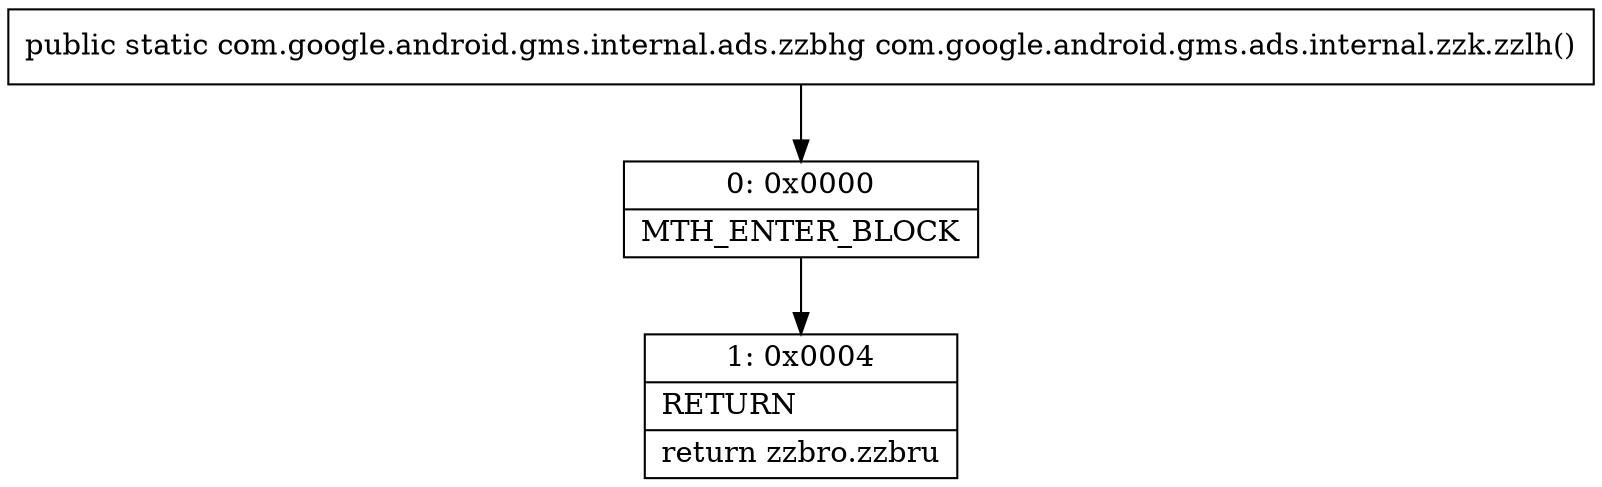 digraph "CFG forcom.google.android.gms.ads.internal.zzk.zzlh()Lcom\/google\/android\/gms\/internal\/ads\/zzbhg;" {
Node_0 [shape=record,label="{0\:\ 0x0000|MTH_ENTER_BLOCK\l}"];
Node_1 [shape=record,label="{1\:\ 0x0004|RETURN\l|return zzbro.zzbru\l}"];
MethodNode[shape=record,label="{public static com.google.android.gms.internal.ads.zzbhg com.google.android.gms.ads.internal.zzk.zzlh() }"];
MethodNode -> Node_0;
Node_0 -> Node_1;
}

